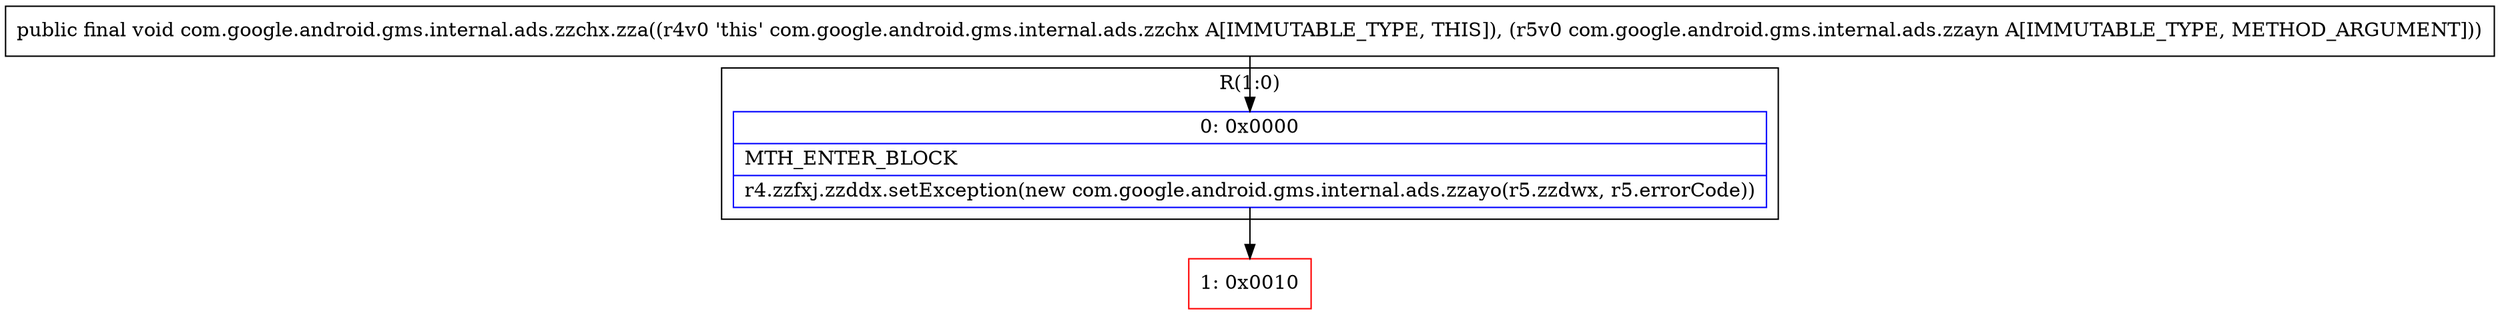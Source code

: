 digraph "CFG forcom.google.android.gms.internal.ads.zzchx.zza(Lcom\/google\/android\/gms\/internal\/ads\/zzayn;)V" {
subgraph cluster_Region_563320648 {
label = "R(1:0)";
node [shape=record,color=blue];
Node_0 [shape=record,label="{0\:\ 0x0000|MTH_ENTER_BLOCK\l|r4.zzfxj.zzddx.setException(new com.google.android.gms.internal.ads.zzayo(r5.zzdwx, r5.errorCode))\l}"];
}
Node_1 [shape=record,color=red,label="{1\:\ 0x0010}"];
MethodNode[shape=record,label="{public final void com.google.android.gms.internal.ads.zzchx.zza((r4v0 'this' com.google.android.gms.internal.ads.zzchx A[IMMUTABLE_TYPE, THIS]), (r5v0 com.google.android.gms.internal.ads.zzayn A[IMMUTABLE_TYPE, METHOD_ARGUMENT])) }"];
MethodNode -> Node_0;
Node_0 -> Node_1;
}

